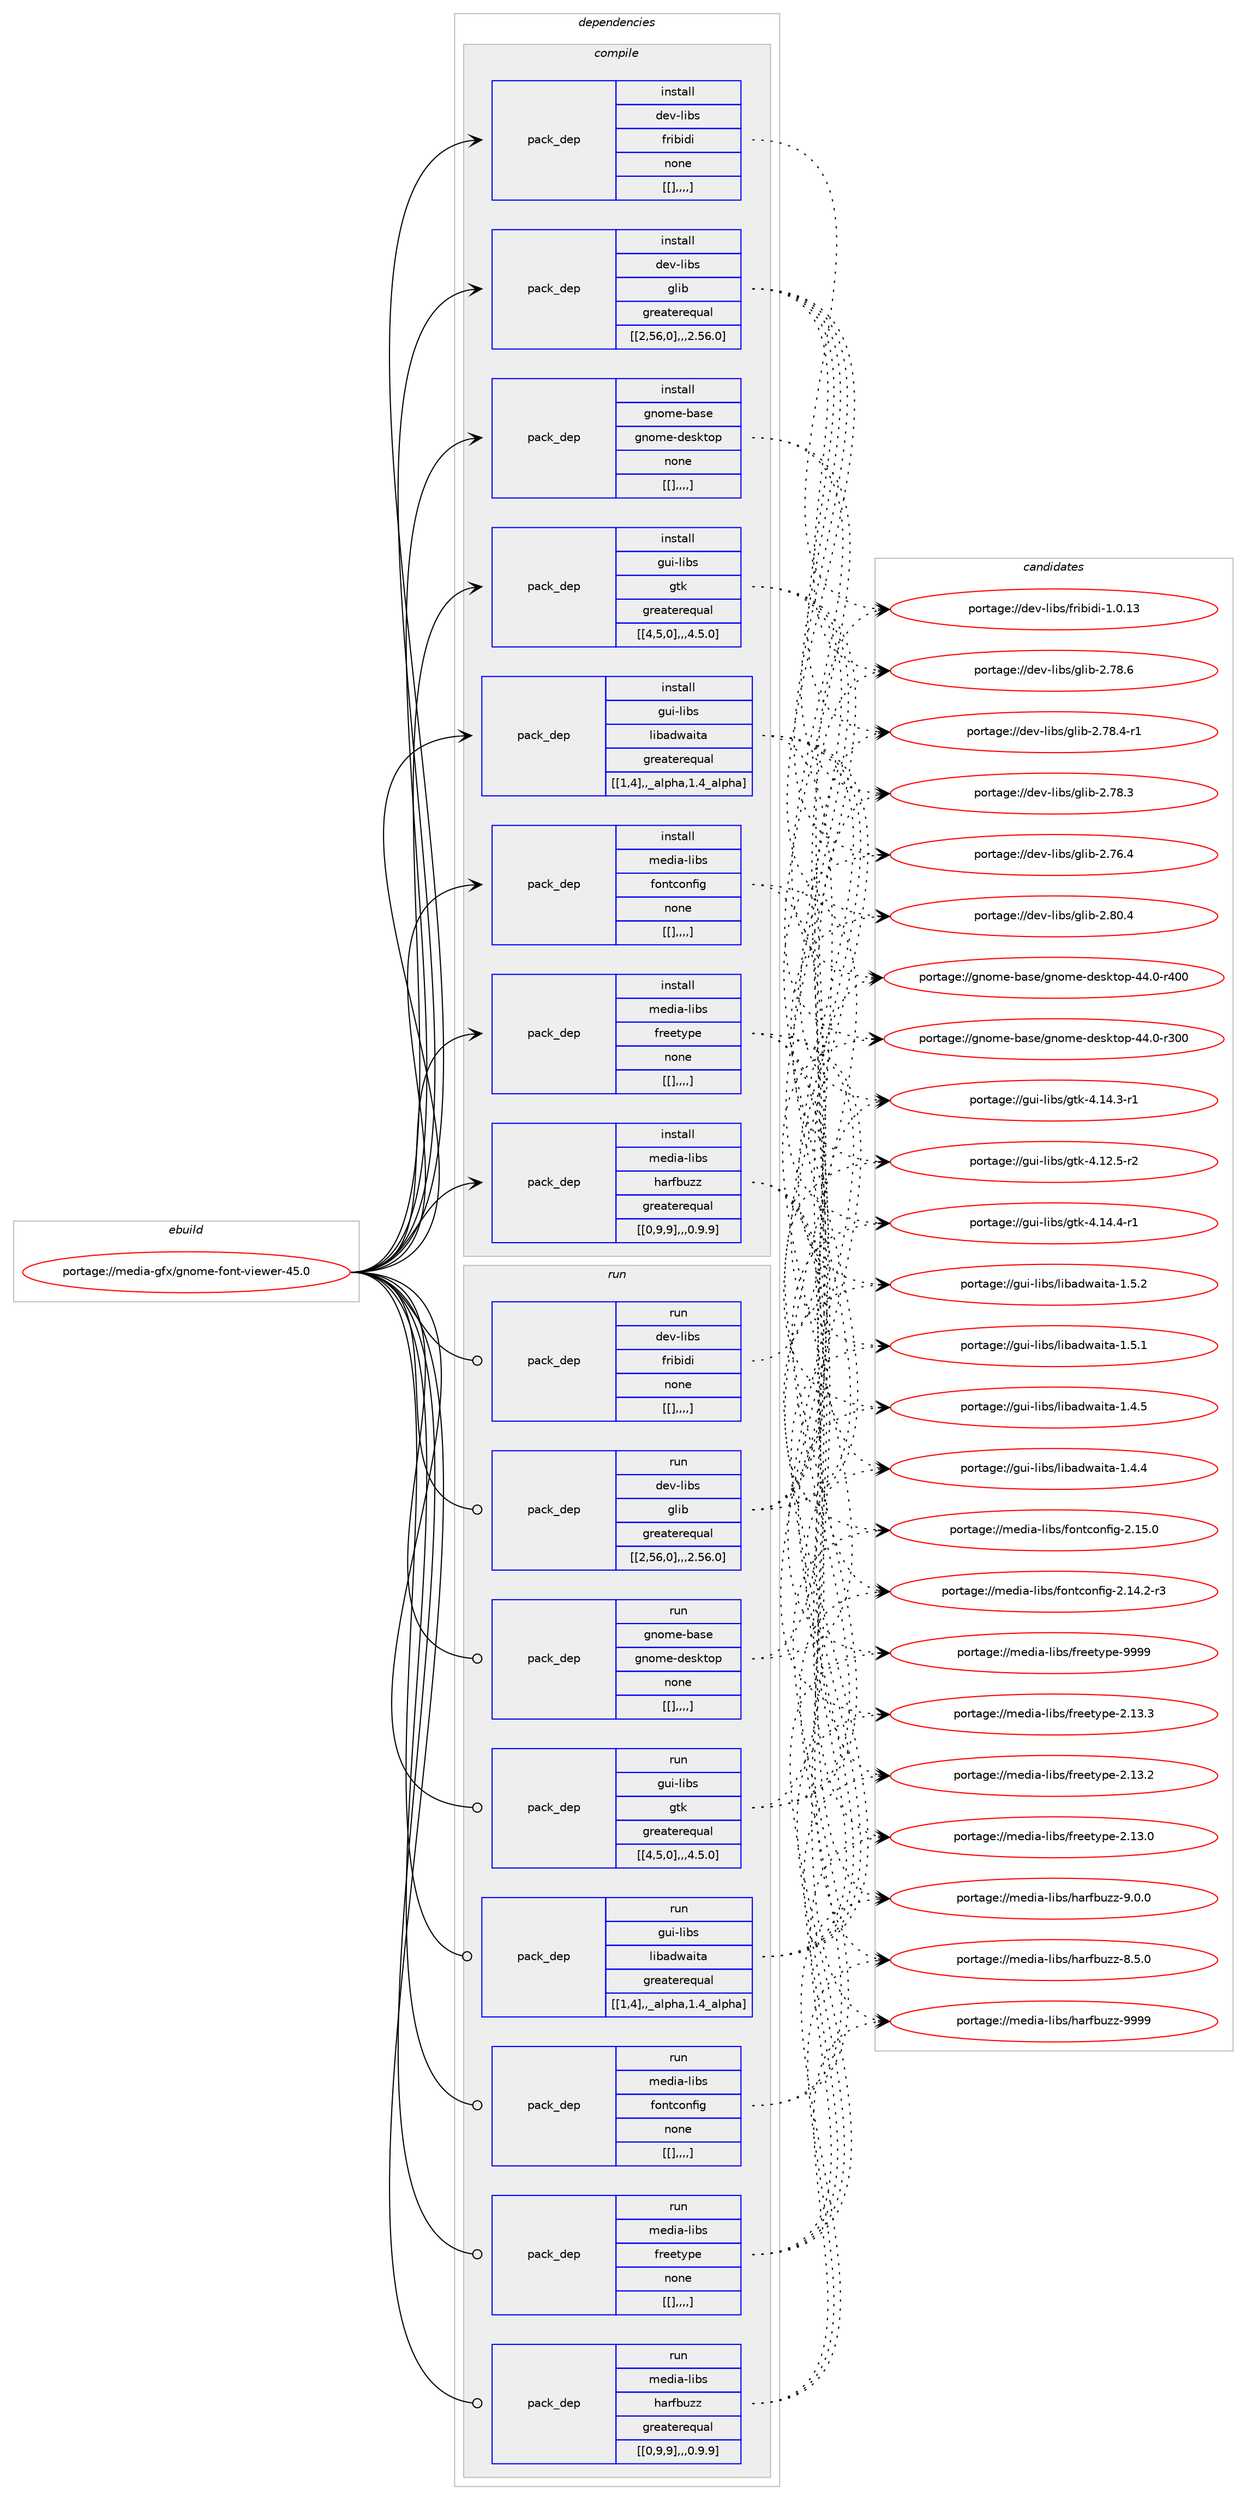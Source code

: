 digraph prolog {

# *************
# Graph options
# *************

newrank=true;
concentrate=true;
compound=true;
graph [rankdir=LR,fontname=Helvetica,fontsize=10,ranksep=1.5];#, ranksep=2.5, nodesep=0.2];
edge  [arrowhead=vee];
node  [fontname=Helvetica,fontsize=10];

# **********
# The ebuild
# **********

subgraph cluster_leftcol {
color=gray;
label=<<i>ebuild</i>>;
id [label="portage://media-gfx/gnome-font-viewer-45.0", color=red, width=4, href="../media-gfx/gnome-font-viewer-45.0.svg"];
}

# ****************
# The dependencies
# ****************

subgraph cluster_midcol {
color=gray;
label=<<i>dependencies</i>>;
subgraph cluster_compile {
fillcolor="#eeeeee";
style=filled;
label=<<i>compile</i>>;
subgraph pack225447 {
dependency303697 [label=<<TABLE BORDER="0" CELLBORDER="1" CELLSPACING="0" CELLPADDING="4" WIDTH="220"><TR><TD ROWSPAN="6" CELLPADDING="30">pack_dep</TD></TR><TR><TD WIDTH="110">install</TD></TR><TR><TD>dev-libs</TD></TR><TR><TD>fribidi</TD></TR><TR><TD>none</TD></TR><TR><TD>[[],,,,]</TD></TR></TABLE>>, shape=none, color=blue];
}
id:e -> dependency303697:w [weight=20,style="solid",arrowhead="vee"];
subgraph pack225448 {
dependency303698 [label=<<TABLE BORDER="0" CELLBORDER="1" CELLSPACING="0" CELLPADDING="4" WIDTH="220"><TR><TD ROWSPAN="6" CELLPADDING="30">pack_dep</TD></TR><TR><TD WIDTH="110">install</TD></TR><TR><TD>dev-libs</TD></TR><TR><TD>glib</TD></TR><TR><TD>greaterequal</TD></TR><TR><TD>[[2,56,0],,,2.56.0]</TD></TR></TABLE>>, shape=none, color=blue];
}
id:e -> dependency303698:w [weight=20,style="solid",arrowhead="vee"];
subgraph pack225449 {
dependency303699 [label=<<TABLE BORDER="0" CELLBORDER="1" CELLSPACING="0" CELLPADDING="4" WIDTH="220"><TR><TD ROWSPAN="6" CELLPADDING="30">pack_dep</TD></TR><TR><TD WIDTH="110">install</TD></TR><TR><TD>gnome-base</TD></TR><TR><TD>gnome-desktop</TD></TR><TR><TD>none</TD></TR><TR><TD>[[],,,,]</TD></TR></TABLE>>, shape=none, color=blue];
}
id:e -> dependency303699:w [weight=20,style="solid",arrowhead="vee"];
subgraph pack225450 {
dependency303700 [label=<<TABLE BORDER="0" CELLBORDER="1" CELLSPACING="0" CELLPADDING="4" WIDTH="220"><TR><TD ROWSPAN="6" CELLPADDING="30">pack_dep</TD></TR><TR><TD WIDTH="110">install</TD></TR><TR><TD>gui-libs</TD></TR><TR><TD>gtk</TD></TR><TR><TD>greaterequal</TD></TR><TR><TD>[[4,5,0],,,4.5.0]</TD></TR></TABLE>>, shape=none, color=blue];
}
id:e -> dependency303700:w [weight=20,style="solid",arrowhead="vee"];
subgraph pack225451 {
dependency303701 [label=<<TABLE BORDER="0" CELLBORDER="1" CELLSPACING="0" CELLPADDING="4" WIDTH="220"><TR><TD ROWSPAN="6" CELLPADDING="30">pack_dep</TD></TR><TR><TD WIDTH="110">install</TD></TR><TR><TD>gui-libs</TD></TR><TR><TD>libadwaita</TD></TR><TR><TD>greaterequal</TD></TR><TR><TD>[[1,4],,_alpha,1.4_alpha]</TD></TR></TABLE>>, shape=none, color=blue];
}
id:e -> dependency303701:w [weight=20,style="solid",arrowhead="vee"];
subgraph pack225452 {
dependency303702 [label=<<TABLE BORDER="0" CELLBORDER="1" CELLSPACING="0" CELLPADDING="4" WIDTH="220"><TR><TD ROWSPAN="6" CELLPADDING="30">pack_dep</TD></TR><TR><TD WIDTH="110">install</TD></TR><TR><TD>media-libs</TD></TR><TR><TD>fontconfig</TD></TR><TR><TD>none</TD></TR><TR><TD>[[],,,,]</TD></TR></TABLE>>, shape=none, color=blue];
}
id:e -> dependency303702:w [weight=20,style="solid",arrowhead="vee"];
subgraph pack225453 {
dependency303703 [label=<<TABLE BORDER="0" CELLBORDER="1" CELLSPACING="0" CELLPADDING="4" WIDTH="220"><TR><TD ROWSPAN="6" CELLPADDING="30">pack_dep</TD></TR><TR><TD WIDTH="110">install</TD></TR><TR><TD>media-libs</TD></TR><TR><TD>freetype</TD></TR><TR><TD>none</TD></TR><TR><TD>[[],,,,]</TD></TR></TABLE>>, shape=none, color=blue];
}
id:e -> dependency303703:w [weight=20,style="solid",arrowhead="vee"];
subgraph pack225454 {
dependency303704 [label=<<TABLE BORDER="0" CELLBORDER="1" CELLSPACING="0" CELLPADDING="4" WIDTH="220"><TR><TD ROWSPAN="6" CELLPADDING="30">pack_dep</TD></TR><TR><TD WIDTH="110">install</TD></TR><TR><TD>media-libs</TD></TR><TR><TD>harfbuzz</TD></TR><TR><TD>greaterequal</TD></TR><TR><TD>[[0,9,9],,,0.9.9]</TD></TR></TABLE>>, shape=none, color=blue];
}
id:e -> dependency303704:w [weight=20,style="solid",arrowhead="vee"];
}
subgraph cluster_compileandrun {
fillcolor="#eeeeee";
style=filled;
label=<<i>compile and run</i>>;
}
subgraph cluster_run {
fillcolor="#eeeeee";
style=filled;
label=<<i>run</i>>;
subgraph pack225455 {
dependency303705 [label=<<TABLE BORDER="0" CELLBORDER="1" CELLSPACING="0" CELLPADDING="4" WIDTH="220"><TR><TD ROWSPAN="6" CELLPADDING="30">pack_dep</TD></TR><TR><TD WIDTH="110">run</TD></TR><TR><TD>dev-libs</TD></TR><TR><TD>fribidi</TD></TR><TR><TD>none</TD></TR><TR><TD>[[],,,,]</TD></TR></TABLE>>, shape=none, color=blue];
}
id:e -> dependency303705:w [weight=20,style="solid",arrowhead="odot"];
subgraph pack225456 {
dependency303706 [label=<<TABLE BORDER="0" CELLBORDER="1" CELLSPACING="0" CELLPADDING="4" WIDTH="220"><TR><TD ROWSPAN="6" CELLPADDING="30">pack_dep</TD></TR><TR><TD WIDTH="110">run</TD></TR><TR><TD>dev-libs</TD></TR><TR><TD>glib</TD></TR><TR><TD>greaterequal</TD></TR><TR><TD>[[2,56,0],,,2.56.0]</TD></TR></TABLE>>, shape=none, color=blue];
}
id:e -> dependency303706:w [weight=20,style="solid",arrowhead="odot"];
subgraph pack225457 {
dependency303707 [label=<<TABLE BORDER="0" CELLBORDER="1" CELLSPACING="0" CELLPADDING="4" WIDTH="220"><TR><TD ROWSPAN="6" CELLPADDING="30">pack_dep</TD></TR><TR><TD WIDTH="110">run</TD></TR><TR><TD>gnome-base</TD></TR><TR><TD>gnome-desktop</TD></TR><TR><TD>none</TD></TR><TR><TD>[[],,,,]</TD></TR></TABLE>>, shape=none, color=blue];
}
id:e -> dependency303707:w [weight=20,style="solid",arrowhead="odot"];
subgraph pack225458 {
dependency303708 [label=<<TABLE BORDER="0" CELLBORDER="1" CELLSPACING="0" CELLPADDING="4" WIDTH="220"><TR><TD ROWSPAN="6" CELLPADDING="30">pack_dep</TD></TR><TR><TD WIDTH="110">run</TD></TR><TR><TD>gui-libs</TD></TR><TR><TD>gtk</TD></TR><TR><TD>greaterequal</TD></TR><TR><TD>[[4,5,0],,,4.5.0]</TD></TR></TABLE>>, shape=none, color=blue];
}
id:e -> dependency303708:w [weight=20,style="solid",arrowhead="odot"];
subgraph pack225459 {
dependency303709 [label=<<TABLE BORDER="0" CELLBORDER="1" CELLSPACING="0" CELLPADDING="4" WIDTH="220"><TR><TD ROWSPAN="6" CELLPADDING="30">pack_dep</TD></TR><TR><TD WIDTH="110">run</TD></TR><TR><TD>gui-libs</TD></TR><TR><TD>libadwaita</TD></TR><TR><TD>greaterequal</TD></TR><TR><TD>[[1,4],,_alpha,1.4_alpha]</TD></TR></TABLE>>, shape=none, color=blue];
}
id:e -> dependency303709:w [weight=20,style="solid",arrowhead="odot"];
subgraph pack225460 {
dependency303710 [label=<<TABLE BORDER="0" CELLBORDER="1" CELLSPACING="0" CELLPADDING="4" WIDTH="220"><TR><TD ROWSPAN="6" CELLPADDING="30">pack_dep</TD></TR><TR><TD WIDTH="110">run</TD></TR><TR><TD>media-libs</TD></TR><TR><TD>fontconfig</TD></TR><TR><TD>none</TD></TR><TR><TD>[[],,,,]</TD></TR></TABLE>>, shape=none, color=blue];
}
id:e -> dependency303710:w [weight=20,style="solid",arrowhead="odot"];
subgraph pack225461 {
dependency303711 [label=<<TABLE BORDER="0" CELLBORDER="1" CELLSPACING="0" CELLPADDING="4" WIDTH="220"><TR><TD ROWSPAN="6" CELLPADDING="30">pack_dep</TD></TR><TR><TD WIDTH="110">run</TD></TR><TR><TD>media-libs</TD></TR><TR><TD>freetype</TD></TR><TR><TD>none</TD></TR><TR><TD>[[],,,,]</TD></TR></TABLE>>, shape=none, color=blue];
}
id:e -> dependency303711:w [weight=20,style="solid",arrowhead="odot"];
subgraph pack225462 {
dependency303712 [label=<<TABLE BORDER="0" CELLBORDER="1" CELLSPACING="0" CELLPADDING="4" WIDTH="220"><TR><TD ROWSPAN="6" CELLPADDING="30">pack_dep</TD></TR><TR><TD WIDTH="110">run</TD></TR><TR><TD>media-libs</TD></TR><TR><TD>harfbuzz</TD></TR><TR><TD>greaterequal</TD></TR><TR><TD>[[0,9,9],,,0.9.9]</TD></TR></TABLE>>, shape=none, color=blue];
}
id:e -> dependency303712:w [weight=20,style="solid",arrowhead="odot"];
}
}

# **************
# The candidates
# **************

subgraph cluster_choices {
rank=same;
color=gray;
label=<<i>candidates</i>>;

subgraph choice225447 {
color=black;
nodesep=1;
choice1001011184510810598115471021141059810510010545494648464951 [label="portage://dev-libs/fribidi-1.0.13", color=red, width=4,href="../dev-libs/fribidi-1.0.13.svg"];
dependency303697:e -> choice1001011184510810598115471021141059810510010545494648464951:w [style=dotted,weight="100"];
}
subgraph choice225448 {
color=black;
nodesep=1;
choice1001011184510810598115471031081059845504656484652 [label="portage://dev-libs/glib-2.80.4", color=red, width=4,href="../dev-libs/glib-2.80.4.svg"];
choice1001011184510810598115471031081059845504655564654 [label="portage://dev-libs/glib-2.78.6", color=red, width=4,href="../dev-libs/glib-2.78.6.svg"];
choice10010111845108105981154710310810598455046555646524511449 [label="portage://dev-libs/glib-2.78.4-r1", color=red, width=4,href="../dev-libs/glib-2.78.4-r1.svg"];
choice1001011184510810598115471031081059845504655564651 [label="portage://dev-libs/glib-2.78.3", color=red, width=4,href="../dev-libs/glib-2.78.3.svg"];
choice1001011184510810598115471031081059845504655544652 [label="portage://dev-libs/glib-2.76.4", color=red, width=4,href="../dev-libs/glib-2.76.4.svg"];
dependency303698:e -> choice1001011184510810598115471031081059845504656484652:w [style=dotted,weight="100"];
dependency303698:e -> choice1001011184510810598115471031081059845504655564654:w [style=dotted,weight="100"];
dependency303698:e -> choice10010111845108105981154710310810598455046555646524511449:w [style=dotted,weight="100"];
dependency303698:e -> choice1001011184510810598115471031081059845504655564651:w [style=dotted,weight="100"];
dependency303698:e -> choice1001011184510810598115471031081059845504655544652:w [style=dotted,weight="100"];
}
subgraph choice225449 {
color=black;
nodesep=1;
choice1031101111091014598971151014710311011110910145100101115107116111112455252464845114524848 [label="portage://gnome-base/gnome-desktop-44.0-r400", color=red, width=4,href="../gnome-base/gnome-desktop-44.0-r400.svg"];
choice1031101111091014598971151014710311011110910145100101115107116111112455252464845114514848 [label="portage://gnome-base/gnome-desktop-44.0-r300", color=red, width=4,href="../gnome-base/gnome-desktop-44.0-r300.svg"];
dependency303699:e -> choice1031101111091014598971151014710311011110910145100101115107116111112455252464845114524848:w [style=dotted,weight="100"];
dependency303699:e -> choice1031101111091014598971151014710311011110910145100101115107116111112455252464845114514848:w [style=dotted,weight="100"];
}
subgraph choice225450 {
color=black;
nodesep=1;
choice103117105451081059811547103116107455246495246524511449 [label="portage://gui-libs/gtk-4.14.4-r1", color=red, width=4,href="../gui-libs/gtk-4.14.4-r1.svg"];
choice103117105451081059811547103116107455246495246514511449 [label="portage://gui-libs/gtk-4.14.3-r1", color=red, width=4,href="../gui-libs/gtk-4.14.3-r1.svg"];
choice103117105451081059811547103116107455246495046534511450 [label="portage://gui-libs/gtk-4.12.5-r2", color=red, width=4,href="../gui-libs/gtk-4.12.5-r2.svg"];
dependency303700:e -> choice103117105451081059811547103116107455246495246524511449:w [style=dotted,weight="100"];
dependency303700:e -> choice103117105451081059811547103116107455246495246514511449:w [style=dotted,weight="100"];
dependency303700:e -> choice103117105451081059811547103116107455246495046534511450:w [style=dotted,weight="100"];
}
subgraph choice225451 {
color=black;
nodesep=1;
choice10311710545108105981154710810598971001199710511697454946534650 [label="portage://gui-libs/libadwaita-1.5.2", color=red, width=4,href="../gui-libs/libadwaita-1.5.2.svg"];
choice10311710545108105981154710810598971001199710511697454946534649 [label="portage://gui-libs/libadwaita-1.5.1", color=red, width=4,href="../gui-libs/libadwaita-1.5.1.svg"];
choice10311710545108105981154710810598971001199710511697454946524653 [label="portage://gui-libs/libadwaita-1.4.5", color=red, width=4,href="../gui-libs/libadwaita-1.4.5.svg"];
choice10311710545108105981154710810598971001199710511697454946524652 [label="portage://gui-libs/libadwaita-1.4.4", color=red, width=4,href="../gui-libs/libadwaita-1.4.4.svg"];
dependency303701:e -> choice10311710545108105981154710810598971001199710511697454946534650:w [style=dotted,weight="100"];
dependency303701:e -> choice10311710545108105981154710810598971001199710511697454946534649:w [style=dotted,weight="100"];
dependency303701:e -> choice10311710545108105981154710810598971001199710511697454946524653:w [style=dotted,weight="100"];
dependency303701:e -> choice10311710545108105981154710810598971001199710511697454946524652:w [style=dotted,weight="100"];
}
subgraph choice225452 {
color=black;
nodesep=1;
choice109101100105974510810598115471021111101169911111010210510345504649534648 [label="portage://media-libs/fontconfig-2.15.0", color=red, width=4,href="../media-libs/fontconfig-2.15.0.svg"];
choice1091011001059745108105981154710211111011699111110102105103455046495246504511451 [label="portage://media-libs/fontconfig-2.14.2-r3", color=red, width=4,href="../media-libs/fontconfig-2.14.2-r3.svg"];
dependency303702:e -> choice109101100105974510810598115471021111101169911111010210510345504649534648:w [style=dotted,weight="100"];
dependency303702:e -> choice1091011001059745108105981154710211111011699111110102105103455046495246504511451:w [style=dotted,weight="100"];
}
subgraph choice225453 {
color=black;
nodesep=1;
choice109101100105974510810598115471021141011011161211121014557575757 [label="portage://media-libs/freetype-9999", color=red, width=4,href="../media-libs/freetype-9999.svg"];
choice1091011001059745108105981154710211410110111612111210145504649514651 [label="portage://media-libs/freetype-2.13.3", color=red, width=4,href="../media-libs/freetype-2.13.3.svg"];
choice1091011001059745108105981154710211410110111612111210145504649514650 [label="portage://media-libs/freetype-2.13.2", color=red, width=4,href="../media-libs/freetype-2.13.2.svg"];
choice1091011001059745108105981154710211410110111612111210145504649514648 [label="portage://media-libs/freetype-2.13.0", color=red, width=4,href="../media-libs/freetype-2.13.0.svg"];
dependency303703:e -> choice109101100105974510810598115471021141011011161211121014557575757:w [style=dotted,weight="100"];
dependency303703:e -> choice1091011001059745108105981154710211410110111612111210145504649514651:w [style=dotted,weight="100"];
dependency303703:e -> choice1091011001059745108105981154710211410110111612111210145504649514650:w [style=dotted,weight="100"];
dependency303703:e -> choice1091011001059745108105981154710211410110111612111210145504649514648:w [style=dotted,weight="100"];
}
subgraph choice225454 {
color=black;
nodesep=1;
choice1091011001059745108105981154710497114102981171221224557575757 [label="portage://media-libs/harfbuzz-9999", color=red, width=4,href="../media-libs/harfbuzz-9999.svg"];
choice109101100105974510810598115471049711410298117122122455746484648 [label="portage://media-libs/harfbuzz-9.0.0", color=red, width=4,href="../media-libs/harfbuzz-9.0.0.svg"];
choice109101100105974510810598115471049711410298117122122455646534648 [label="portage://media-libs/harfbuzz-8.5.0", color=red, width=4,href="../media-libs/harfbuzz-8.5.0.svg"];
dependency303704:e -> choice1091011001059745108105981154710497114102981171221224557575757:w [style=dotted,weight="100"];
dependency303704:e -> choice109101100105974510810598115471049711410298117122122455746484648:w [style=dotted,weight="100"];
dependency303704:e -> choice109101100105974510810598115471049711410298117122122455646534648:w [style=dotted,weight="100"];
}
subgraph choice225455 {
color=black;
nodesep=1;
choice1001011184510810598115471021141059810510010545494648464951 [label="portage://dev-libs/fribidi-1.0.13", color=red, width=4,href="../dev-libs/fribidi-1.0.13.svg"];
dependency303705:e -> choice1001011184510810598115471021141059810510010545494648464951:w [style=dotted,weight="100"];
}
subgraph choice225456 {
color=black;
nodesep=1;
choice1001011184510810598115471031081059845504656484652 [label="portage://dev-libs/glib-2.80.4", color=red, width=4,href="../dev-libs/glib-2.80.4.svg"];
choice1001011184510810598115471031081059845504655564654 [label="portage://dev-libs/glib-2.78.6", color=red, width=4,href="../dev-libs/glib-2.78.6.svg"];
choice10010111845108105981154710310810598455046555646524511449 [label="portage://dev-libs/glib-2.78.4-r1", color=red, width=4,href="../dev-libs/glib-2.78.4-r1.svg"];
choice1001011184510810598115471031081059845504655564651 [label="portage://dev-libs/glib-2.78.3", color=red, width=4,href="../dev-libs/glib-2.78.3.svg"];
choice1001011184510810598115471031081059845504655544652 [label="portage://dev-libs/glib-2.76.4", color=red, width=4,href="../dev-libs/glib-2.76.4.svg"];
dependency303706:e -> choice1001011184510810598115471031081059845504656484652:w [style=dotted,weight="100"];
dependency303706:e -> choice1001011184510810598115471031081059845504655564654:w [style=dotted,weight="100"];
dependency303706:e -> choice10010111845108105981154710310810598455046555646524511449:w [style=dotted,weight="100"];
dependency303706:e -> choice1001011184510810598115471031081059845504655564651:w [style=dotted,weight="100"];
dependency303706:e -> choice1001011184510810598115471031081059845504655544652:w [style=dotted,weight="100"];
}
subgraph choice225457 {
color=black;
nodesep=1;
choice1031101111091014598971151014710311011110910145100101115107116111112455252464845114524848 [label="portage://gnome-base/gnome-desktop-44.0-r400", color=red, width=4,href="../gnome-base/gnome-desktop-44.0-r400.svg"];
choice1031101111091014598971151014710311011110910145100101115107116111112455252464845114514848 [label="portage://gnome-base/gnome-desktop-44.0-r300", color=red, width=4,href="../gnome-base/gnome-desktop-44.0-r300.svg"];
dependency303707:e -> choice1031101111091014598971151014710311011110910145100101115107116111112455252464845114524848:w [style=dotted,weight="100"];
dependency303707:e -> choice1031101111091014598971151014710311011110910145100101115107116111112455252464845114514848:w [style=dotted,weight="100"];
}
subgraph choice225458 {
color=black;
nodesep=1;
choice103117105451081059811547103116107455246495246524511449 [label="portage://gui-libs/gtk-4.14.4-r1", color=red, width=4,href="../gui-libs/gtk-4.14.4-r1.svg"];
choice103117105451081059811547103116107455246495246514511449 [label="portage://gui-libs/gtk-4.14.3-r1", color=red, width=4,href="../gui-libs/gtk-4.14.3-r1.svg"];
choice103117105451081059811547103116107455246495046534511450 [label="portage://gui-libs/gtk-4.12.5-r2", color=red, width=4,href="../gui-libs/gtk-4.12.5-r2.svg"];
dependency303708:e -> choice103117105451081059811547103116107455246495246524511449:w [style=dotted,weight="100"];
dependency303708:e -> choice103117105451081059811547103116107455246495246514511449:w [style=dotted,weight="100"];
dependency303708:e -> choice103117105451081059811547103116107455246495046534511450:w [style=dotted,weight="100"];
}
subgraph choice225459 {
color=black;
nodesep=1;
choice10311710545108105981154710810598971001199710511697454946534650 [label="portage://gui-libs/libadwaita-1.5.2", color=red, width=4,href="../gui-libs/libadwaita-1.5.2.svg"];
choice10311710545108105981154710810598971001199710511697454946534649 [label="portage://gui-libs/libadwaita-1.5.1", color=red, width=4,href="../gui-libs/libadwaita-1.5.1.svg"];
choice10311710545108105981154710810598971001199710511697454946524653 [label="portage://gui-libs/libadwaita-1.4.5", color=red, width=4,href="../gui-libs/libadwaita-1.4.5.svg"];
choice10311710545108105981154710810598971001199710511697454946524652 [label="portage://gui-libs/libadwaita-1.4.4", color=red, width=4,href="../gui-libs/libadwaita-1.4.4.svg"];
dependency303709:e -> choice10311710545108105981154710810598971001199710511697454946534650:w [style=dotted,weight="100"];
dependency303709:e -> choice10311710545108105981154710810598971001199710511697454946534649:w [style=dotted,weight="100"];
dependency303709:e -> choice10311710545108105981154710810598971001199710511697454946524653:w [style=dotted,weight="100"];
dependency303709:e -> choice10311710545108105981154710810598971001199710511697454946524652:w [style=dotted,weight="100"];
}
subgraph choice225460 {
color=black;
nodesep=1;
choice109101100105974510810598115471021111101169911111010210510345504649534648 [label="portage://media-libs/fontconfig-2.15.0", color=red, width=4,href="../media-libs/fontconfig-2.15.0.svg"];
choice1091011001059745108105981154710211111011699111110102105103455046495246504511451 [label="portage://media-libs/fontconfig-2.14.2-r3", color=red, width=4,href="../media-libs/fontconfig-2.14.2-r3.svg"];
dependency303710:e -> choice109101100105974510810598115471021111101169911111010210510345504649534648:w [style=dotted,weight="100"];
dependency303710:e -> choice1091011001059745108105981154710211111011699111110102105103455046495246504511451:w [style=dotted,weight="100"];
}
subgraph choice225461 {
color=black;
nodesep=1;
choice109101100105974510810598115471021141011011161211121014557575757 [label="portage://media-libs/freetype-9999", color=red, width=4,href="../media-libs/freetype-9999.svg"];
choice1091011001059745108105981154710211410110111612111210145504649514651 [label="portage://media-libs/freetype-2.13.3", color=red, width=4,href="../media-libs/freetype-2.13.3.svg"];
choice1091011001059745108105981154710211410110111612111210145504649514650 [label="portage://media-libs/freetype-2.13.2", color=red, width=4,href="../media-libs/freetype-2.13.2.svg"];
choice1091011001059745108105981154710211410110111612111210145504649514648 [label="portage://media-libs/freetype-2.13.0", color=red, width=4,href="../media-libs/freetype-2.13.0.svg"];
dependency303711:e -> choice109101100105974510810598115471021141011011161211121014557575757:w [style=dotted,weight="100"];
dependency303711:e -> choice1091011001059745108105981154710211410110111612111210145504649514651:w [style=dotted,weight="100"];
dependency303711:e -> choice1091011001059745108105981154710211410110111612111210145504649514650:w [style=dotted,weight="100"];
dependency303711:e -> choice1091011001059745108105981154710211410110111612111210145504649514648:w [style=dotted,weight="100"];
}
subgraph choice225462 {
color=black;
nodesep=1;
choice1091011001059745108105981154710497114102981171221224557575757 [label="portage://media-libs/harfbuzz-9999", color=red, width=4,href="../media-libs/harfbuzz-9999.svg"];
choice109101100105974510810598115471049711410298117122122455746484648 [label="portage://media-libs/harfbuzz-9.0.0", color=red, width=4,href="../media-libs/harfbuzz-9.0.0.svg"];
choice109101100105974510810598115471049711410298117122122455646534648 [label="portage://media-libs/harfbuzz-8.5.0", color=red, width=4,href="../media-libs/harfbuzz-8.5.0.svg"];
dependency303712:e -> choice1091011001059745108105981154710497114102981171221224557575757:w [style=dotted,weight="100"];
dependency303712:e -> choice109101100105974510810598115471049711410298117122122455746484648:w [style=dotted,weight="100"];
dependency303712:e -> choice109101100105974510810598115471049711410298117122122455646534648:w [style=dotted,weight="100"];
}
}

}
